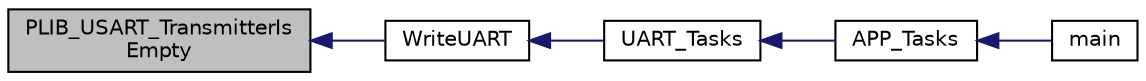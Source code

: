 digraph "PLIB_USART_TransmitterIsEmpty"
{
  edge [fontname="Helvetica",fontsize="10",labelfontname="Helvetica",labelfontsize="10"];
  node [fontname="Helvetica",fontsize="10",shape=record];
  rankdir="LR";
  Node1638 [label="PLIB_USART_TransmitterIs\lEmpty",height=0.2,width=0.4,color="black", fillcolor="grey75", style="filled", fontcolor="black"];
  Node1638 -> Node1639 [dir="back",color="midnightblue",fontsize="10",style="solid",fontname="Helvetica"];
  Node1639 [label="WriteUART",height=0.2,width=0.4,color="black", fillcolor="white", style="filled",URL="$_u_a_r_t_8c.html#a04847dad9f416306723e78f9a048bfd1"];
  Node1639 -> Node1640 [dir="back",color="midnightblue",fontsize="10",style="solid",fontname="Helvetica"];
  Node1640 [label="UART_Tasks",height=0.2,width=0.4,color="black", fillcolor="white", style="filled",URL="$_u_a_r_t_8c.html#aab7c894c540f5df89f5dc640f0379953"];
  Node1640 -> Node1641 [dir="back",color="midnightblue",fontsize="10",style="solid",fontname="Helvetica"];
  Node1641 [label="APP_Tasks",height=0.2,width=0.4,color="black", fillcolor="white", style="filled",URL="$inszt__wl__sps_8c.html#a859aee46b660cfee47cfd45ce08f6862"];
  Node1641 -> Node1642 [dir="back",color="midnightblue",fontsize="10",style="solid",fontname="Helvetica"];
  Node1642 [label="main",height=0.2,width=0.4,color="black", fillcolor="white", style="filled",URL="$main_8c.html#a840291bc02cba5474a4cb46a9b9566fe"];
}
